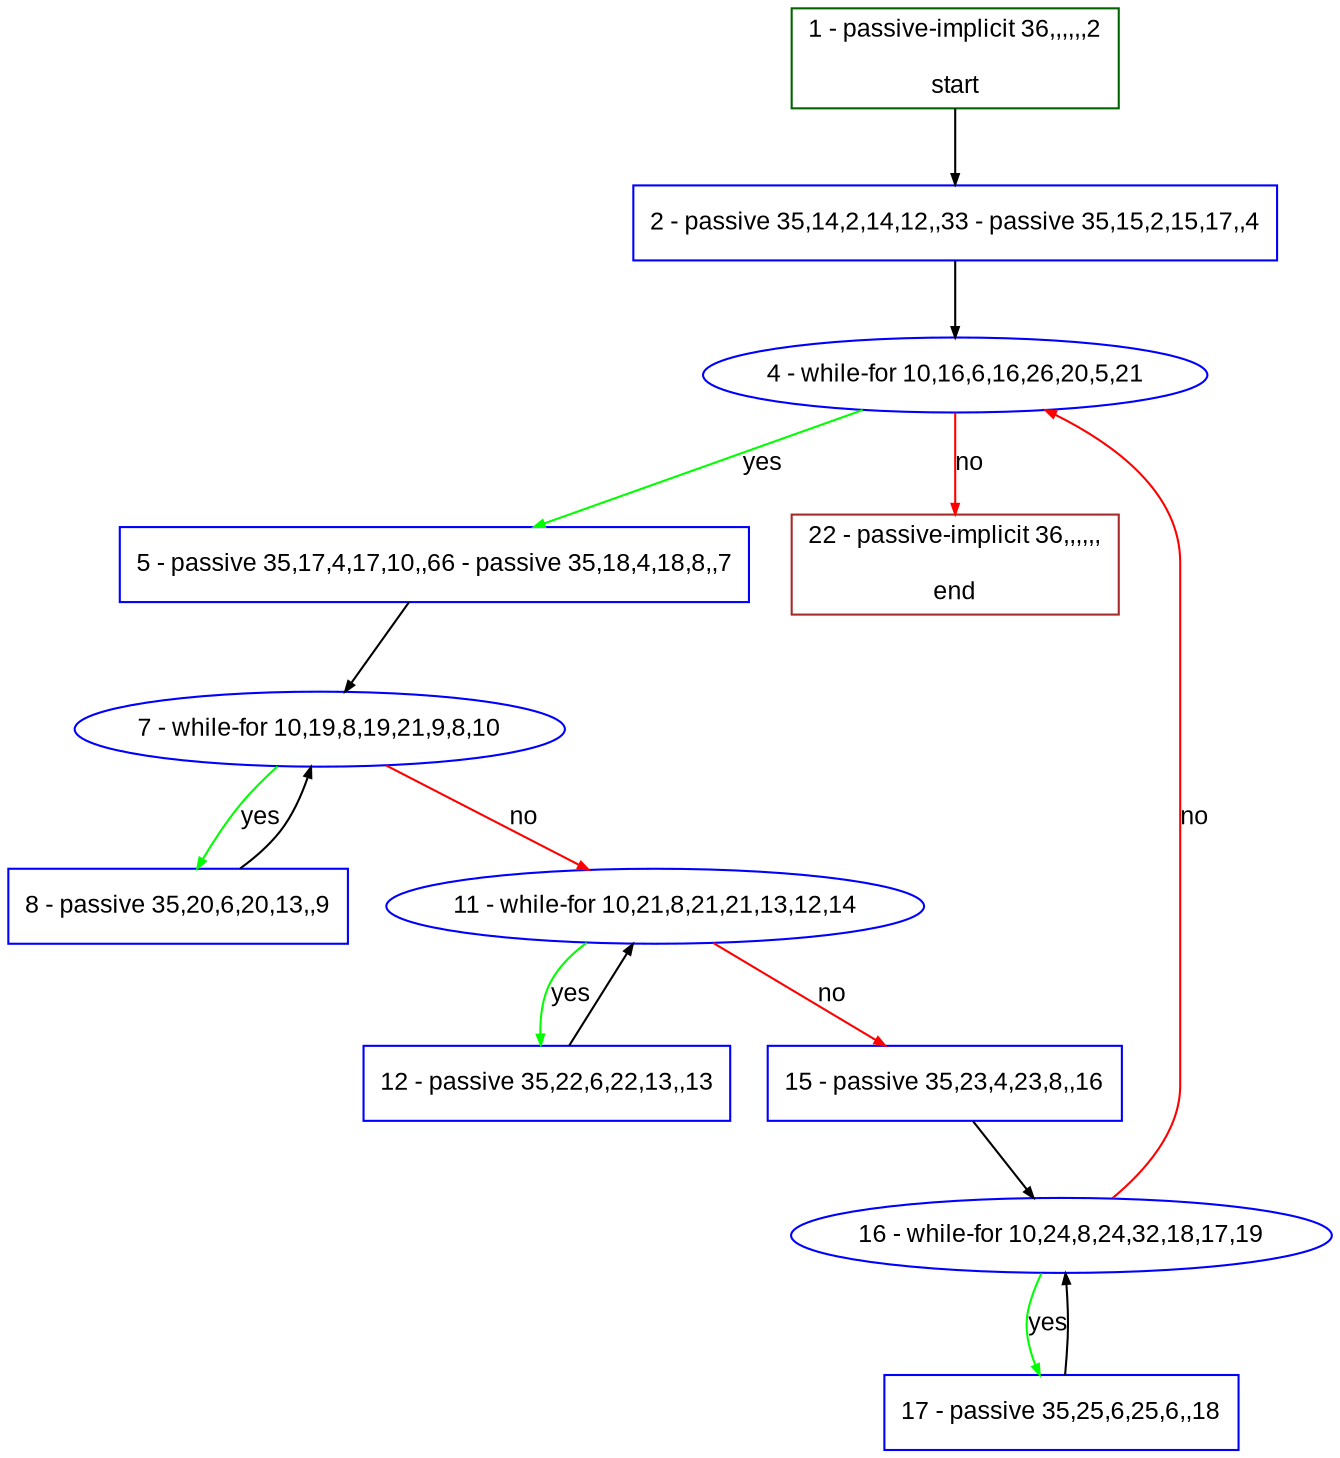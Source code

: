 digraph "" {
  graph [bgcolor="white", fillcolor="#FFFFCC", pack="true", packmode="clust", fontname="Arial", label="", fontsize="12", compound="true", style="rounded,filled"];
  node [node_initialized="no", fillcolor="white", fontname="Arial", label="", color="grey", fontsize="12", fixedsize="false", compound="true", shape="rectangle", style="filled"];
  edge [arrowtail="none", lhead="", fontcolor="black", fontname="Arial", label="", color="black", fontsize="12", arrowhead="normal", arrowsize="0.5", compound="true", ltail="", dir="forward"];
  __N1 [fillcolor="#ffffff", label="2 - passive 35,14,2,14,12,,33 - passive 35,15,2,15,17,,4", color="#0000ff", shape="box", style="filled"];
  __N2 [fillcolor="#ffffff", label="1 - passive-implicit 36,,,,,,2\n\nstart", color="#006400", shape="box", style="filled"];
  __N3 [fillcolor="#ffffff", label="4 - while-for 10,16,6,16,26,20,5,21", color="#0000ff", shape="oval", style="filled"];
  __N4 [fillcolor="#ffffff", label="5 - passive 35,17,4,17,10,,66 - passive 35,18,4,18,8,,7", color="#0000ff", shape="box", style="filled"];
  __N5 [fillcolor="#ffffff", label="22 - passive-implicit 36,,,,,,\n\nend", color="#a52a2a", shape="box", style="filled"];
  __N6 [fillcolor="#ffffff", label="7 - while-for 10,19,8,19,21,9,8,10", color="#0000ff", shape="oval", style="filled"];
  __N7 [fillcolor="#ffffff", label="8 - passive 35,20,6,20,13,,9", color="#0000ff", shape="box", style="filled"];
  __N8 [fillcolor="#ffffff", label="11 - while-for 10,21,8,21,21,13,12,14", color="#0000ff", shape="oval", style="filled"];
  __N9 [fillcolor="#ffffff", label="12 - passive 35,22,6,22,13,,13", color="#0000ff", shape="box", style="filled"];
  __N10 [fillcolor="#ffffff", label="15 - passive 35,23,4,23,8,,16", color="#0000ff", shape="box", style="filled"];
  __N11 [fillcolor="#ffffff", label="16 - while-for 10,24,8,24,32,18,17,19", color="#0000ff", shape="oval", style="filled"];
  __N12 [fillcolor="#ffffff", label="17 - passive 35,25,6,25,6,,18", color="#0000ff", shape="box", style="filled"];
  __N2 -> __N1 [arrowtail="none", color="#000000", label="", arrowhead="normal", dir="forward"];
  __N1 -> __N3 [arrowtail="none", color="#000000", label="", arrowhead="normal", dir="forward"];
  __N3 -> __N4 [arrowtail="none", color="#00ff00", label="yes", arrowhead="normal", dir="forward"];
  __N3 -> __N5 [arrowtail="none", color="#ff0000", label="no", arrowhead="normal", dir="forward"];
  __N4 -> __N6 [arrowtail="none", color="#000000", label="", arrowhead="normal", dir="forward"];
  __N6 -> __N7 [arrowtail="none", color="#00ff00", label="yes", arrowhead="normal", dir="forward"];
  __N7 -> __N6 [arrowtail="none", color="#000000", label="", arrowhead="normal", dir="forward"];
  __N6 -> __N8 [arrowtail="none", color="#ff0000", label="no", arrowhead="normal", dir="forward"];
  __N8 -> __N9 [arrowtail="none", color="#00ff00", label="yes", arrowhead="normal", dir="forward"];
  __N9 -> __N8 [arrowtail="none", color="#000000", label="", arrowhead="normal", dir="forward"];
  __N8 -> __N10 [arrowtail="none", color="#ff0000", label="no", arrowhead="normal", dir="forward"];
  __N10 -> __N11 [arrowtail="none", color="#000000", label="", arrowhead="normal", dir="forward"];
  __N11 -> __N3 [arrowtail="none", color="#ff0000", label="no", arrowhead="normal", dir="forward"];
  __N11 -> __N12 [arrowtail="none", color="#00ff00", label="yes", arrowhead="normal", dir="forward"];
  __N12 -> __N11 [arrowtail="none", color="#000000", label="", arrowhead="normal", dir="forward"];
}
